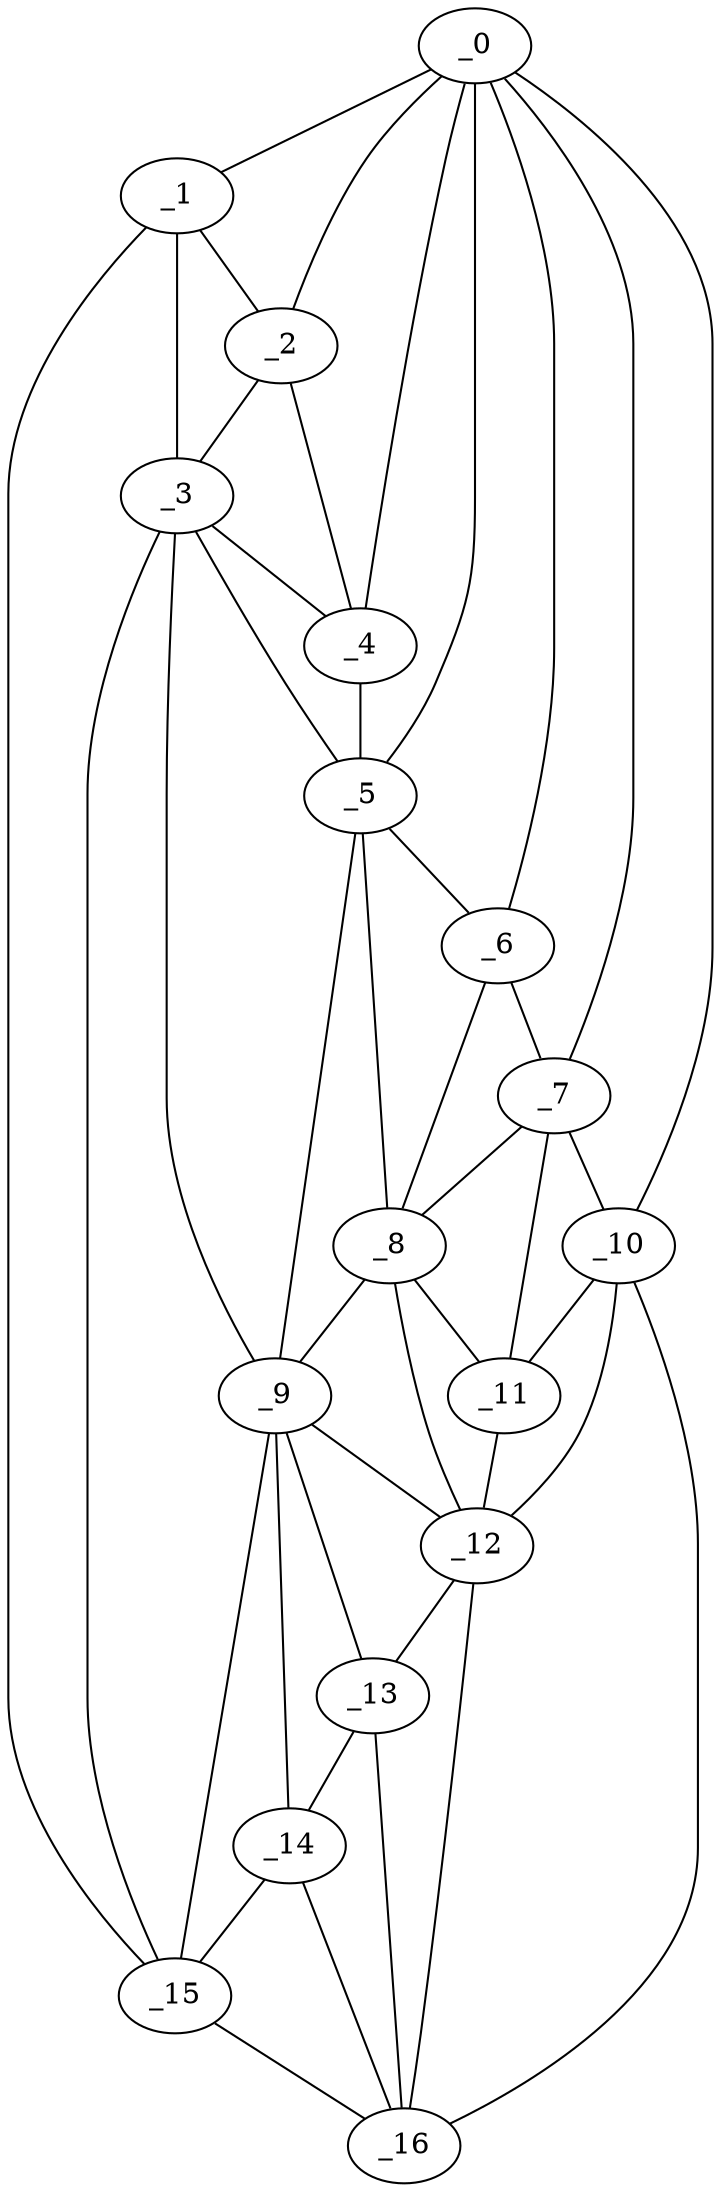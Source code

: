graph "obj48__195.gxl" {
	_0	 [x=31,
		y=16];
	_1	 [x=38,
		y=89];
	_0 -- _1	 [valence=1];
	_2	 [x=39,
		y=65];
	_0 -- _2	 [valence=1];
	_4	 [x=55,
		y=59];
	_0 -- _4	 [valence=2];
	_5	 [x=71,
		y=51];
	_0 -- _5	 [valence=2];
	_6	 [x=77,
		y=24];
	_0 -- _6	 [valence=2];
	_7	 [x=84,
		y=19];
	_0 -- _7	 [valence=2];
	_10	 [x=96,
		y=18];
	_0 -- _10	 [valence=1];
	_1 -- _2	 [valence=2];
	_3	 [x=52,
		y=69];
	_1 -- _3	 [valence=2];
	_15	 [x=121,
		y=90];
	_1 -- _15	 [valence=1];
	_2 -- _3	 [valence=1];
	_2 -- _4	 [valence=2];
	_3 -- _4	 [valence=2];
	_3 -- _5	 [valence=1];
	_9	 [x=93,
		y=53];
	_3 -- _9	 [valence=2];
	_3 -- _15	 [valence=2];
	_4 -- _5	 [valence=2];
	_5 -- _6	 [valence=2];
	_8	 [x=92,
		y=46];
	_5 -- _8	 [valence=1];
	_5 -- _9	 [valence=2];
	_6 -- _7	 [valence=2];
	_6 -- _8	 [valence=2];
	_7 -- _8	 [valence=2];
	_7 -- _10	 [valence=2];
	_11	 [x=99,
		y=42];
	_7 -- _11	 [valence=1];
	_8 -- _9	 [valence=1];
	_8 -- _11	 [valence=2];
	_12	 [x=103,
		y=48];
	_8 -- _12	 [valence=2];
	_9 -- _12	 [valence=2];
	_13	 [x=111,
		y=62];
	_9 -- _13	 [valence=2];
	_14	 [x=120,
		y=79];
	_9 -- _14	 [valence=2];
	_9 -- _15	 [valence=2];
	_10 -- _11	 [valence=2];
	_10 -- _12	 [valence=1];
	_16	 [x=125,
		y=71];
	_10 -- _16	 [valence=1];
	_11 -- _12	 [valence=1];
	_12 -- _13	 [valence=2];
	_12 -- _16	 [valence=2];
	_13 -- _14	 [valence=1];
	_13 -- _16	 [valence=1];
	_14 -- _15	 [valence=2];
	_14 -- _16	 [valence=1];
	_15 -- _16	 [valence=1];
}

